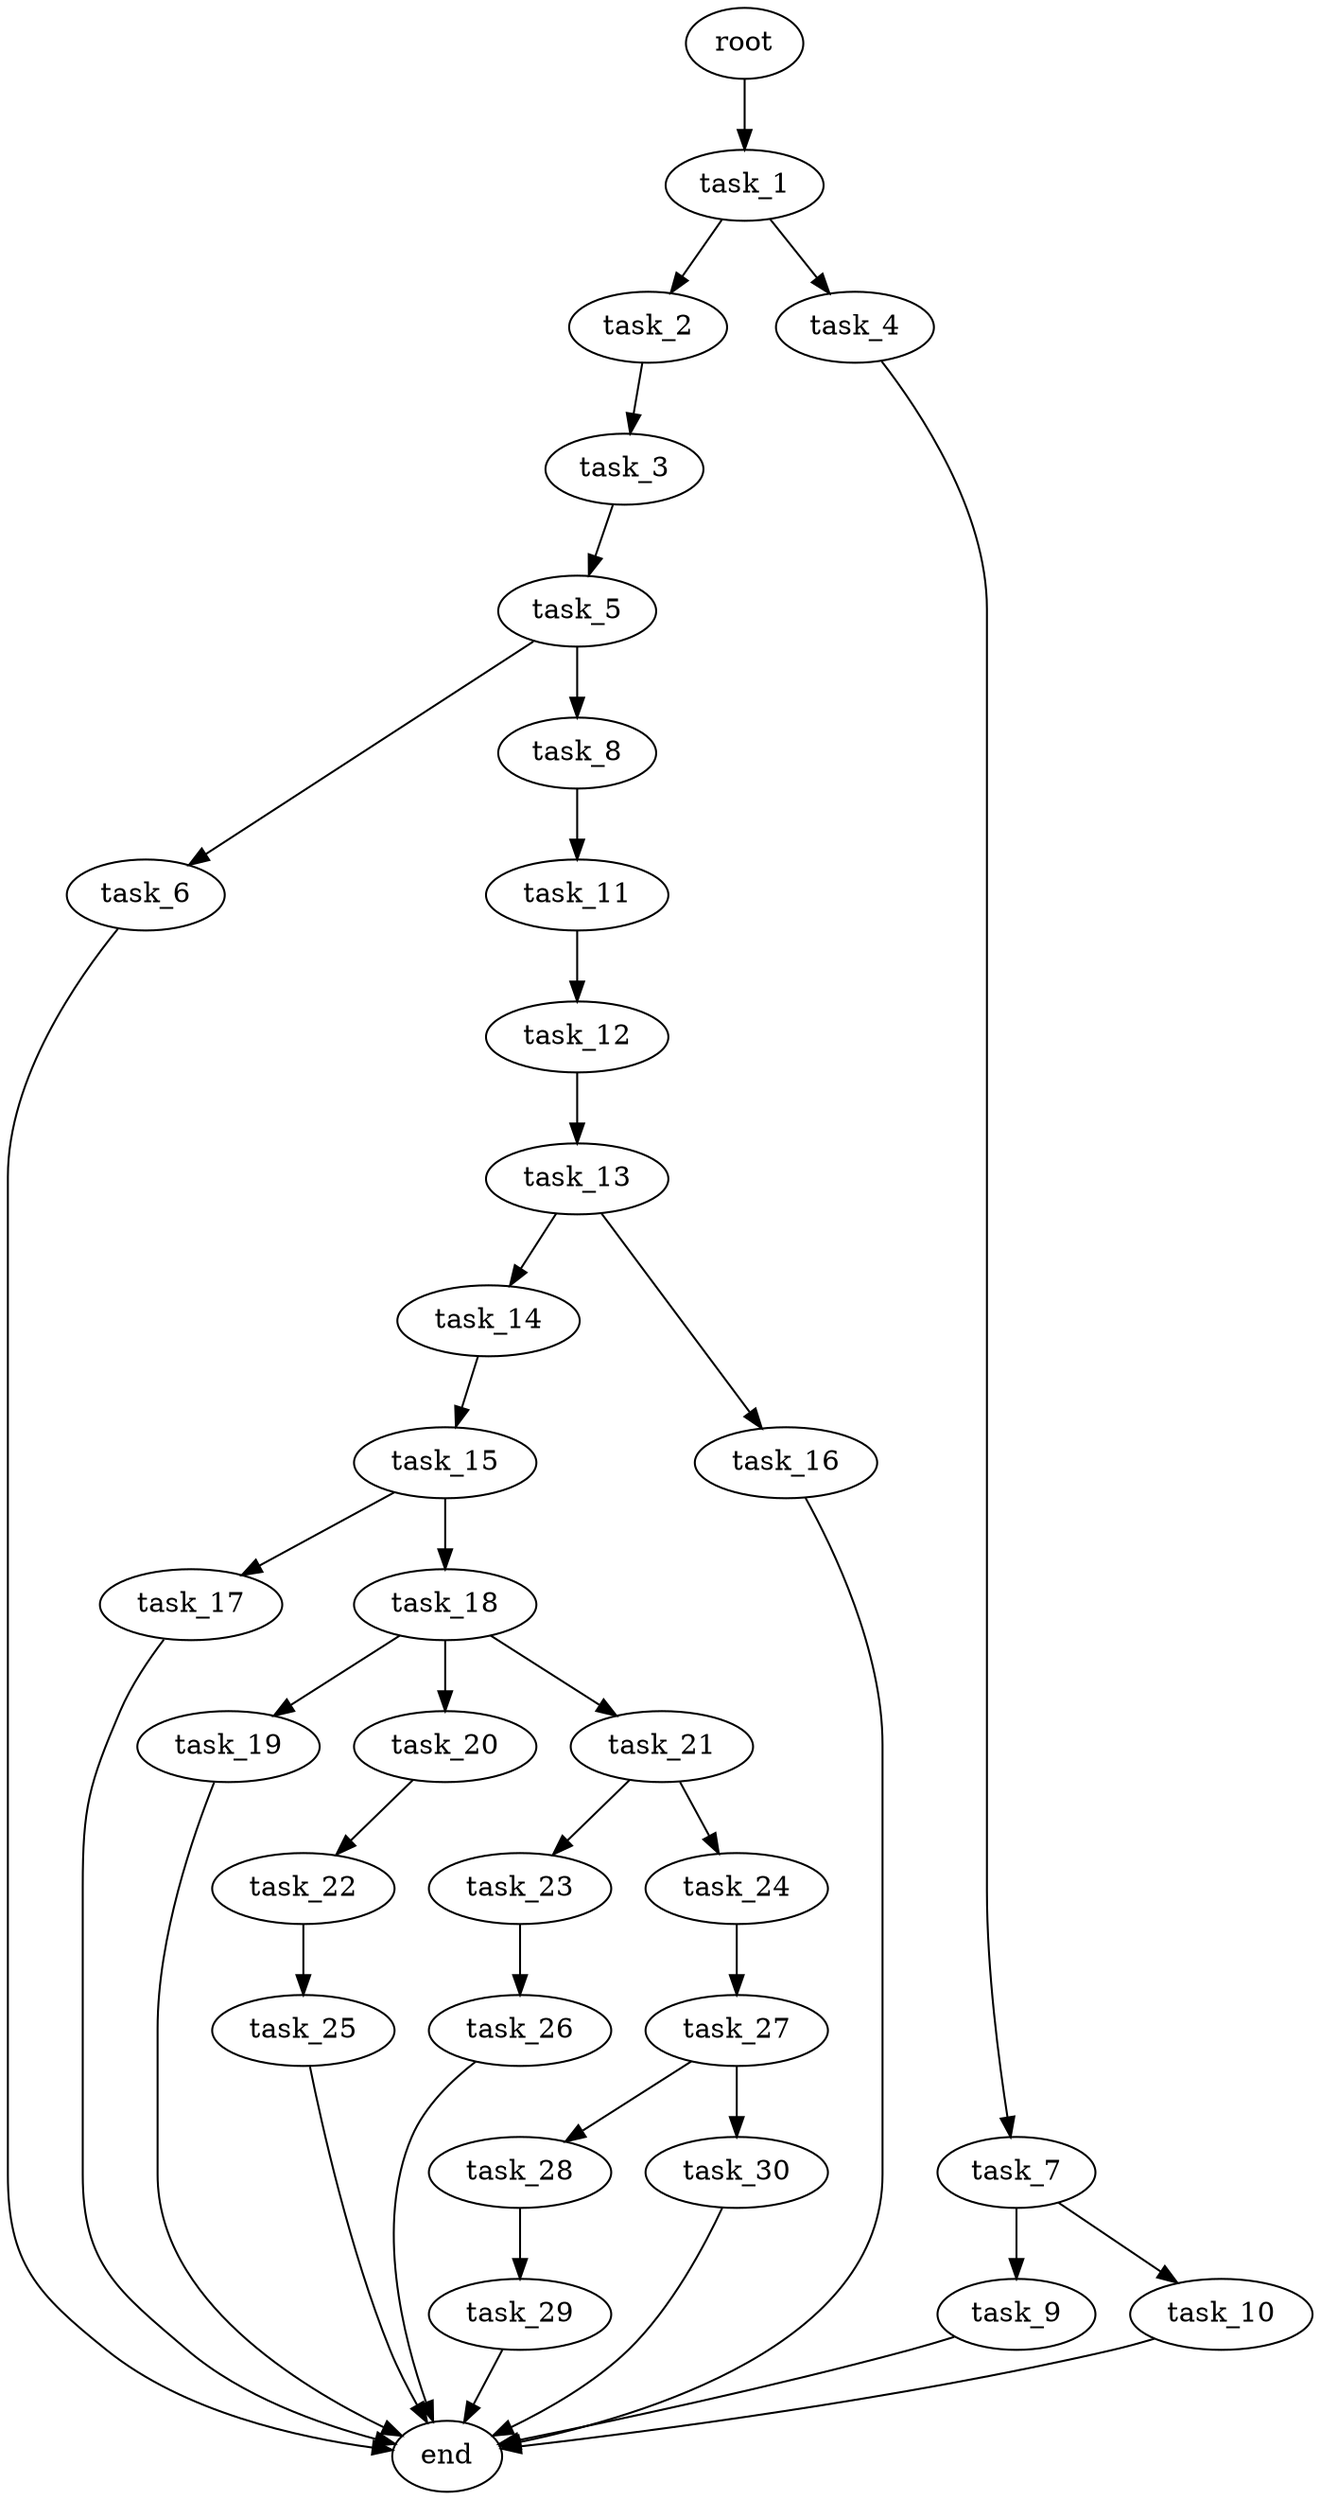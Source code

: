 digraph G {
  root [size="0.000000e+00"];
  task_1 [size="5.596992e+09"];
  task_2 [size="6.920720e+10"];
  task_3 [size="6.275231e+10"];
  task_4 [size="1.231632e+10"];
  task_5 [size="8.249424e+10"];
  task_6 [size="1.029050e+10"];
  task_7 [size="2.968088e+10"];
  task_8 [size="5.115913e+10"];
  task_9 [size="8.364997e+10"];
  task_10 [size="1.419208e+10"];
  task_11 [size="9.121757e+10"];
  task_12 [size="2.409847e+09"];
  task_13 [size="4.271927e+10"];
  task_14 [size="1.474618e+10"];
  task_15 [size="6.553991e+10"];
  task_16 [size="2.259618e+10"];
  task_17 [size="8.790022e+10"];
  task_18 [size="3.848053e+10"];
  task_19 [size="8.842355e+10"];
  task_20 [size="8.228026e+10"];
  task_21 [size="1.124974e+10"];
  task_22 [size="1.696421e+10"];
  task_23 [size="1.102246e+10"];
  task_24 [size="1.018261e+10"];
  task_25 [size="9.558535e+10"];
  task_26 [size="3.573722e+10"];
  task_27 [size="6.157352e+10"];
  task_28 [size="1.184391e+10"];
  task_29 [size="9.233273e+10"];
  task_30 [size="9.198816e+10"];
  end [size="0.000000e+00"];

  root -> task_1 [size="1.000000e-12"];
  task_1 -> task_2 [size="6.920720e+08"];
  task_1 -> task_4 [size="1.231632e+08"];
  task_2 -> task_3 [size="6.275231e+08"];
  task_3 -> task_5 [size="8.249424e+08"];
  task_4 -> task_7 [size="2.968088e+08"];
  task_5 -> task_6 [size="1.029050e+08"];
  task_5 -> task_8 [size="5.115913e+08"];
  task_6 -> end [size="1.000000e-12"];
  task_7 -> task_9 [size="8.364997e+08"];
  task_7 -> task_10 [size="1.419208e+08"];
  task_8 -> task_11 [size="9.121757e+08"];
  task_9 -> end [size="1.000000e-12"];
  task_10 -> end [size="1.000000e-12"];
  task_11 -> task_12 [size="2.409847e+07"];
  task_12 -> task_13 [size="4.271927e+08"];
  task_13 -> task_14 [size="1.474618e+08"];
  task_13 -> task_16 [size="2.259618e+08"];
  task_14 -> task_15 [size="6.553991e+08"];
  task_15 -> task_17 [size="8.790022e+08"];
  task_15 -> task_18 [size="3.848053e+08"];
  task_16 -> end [size="1.000000e-12"];
  task_17 -> end [size="1.000000e-12"];
  task_18 -> task_19 [size="8.842355e+08"];
  task_18 -> task_20 [size="8.228026e+08"];
  task_18 -> task_21 [size="1.124974e+08"];
  task_19 -> end [size="1.000000e-12"];
  task_20 -> task_22 [size="1.696421e+08"];
  task_21 -> task_23 [size="1.102246e+08"];
  task_21 -> task_24 [size="1.018261e+08"];
  task_22 -> task_25 [size="9.558535e+08"];
  task_23 -> task_26 [size="3.573722e+08"];
  task_24 -> task_27 [size="6.157352e+08"];
  task_25 -> end [size="1.000000e-12"];
  task_26 -> end [size="1.000000e-12"];
  task_27 -> task_28 [size="1.184391e+08"];
  task_27 -> task_30 [size="9.198816e+08"];
  task_28 -> task_29 [size="9.233273e+08"];
  task_29 -> end [size="1.000000e-12"];
  task_30 -> end [size="1.000000e-12"];
}
